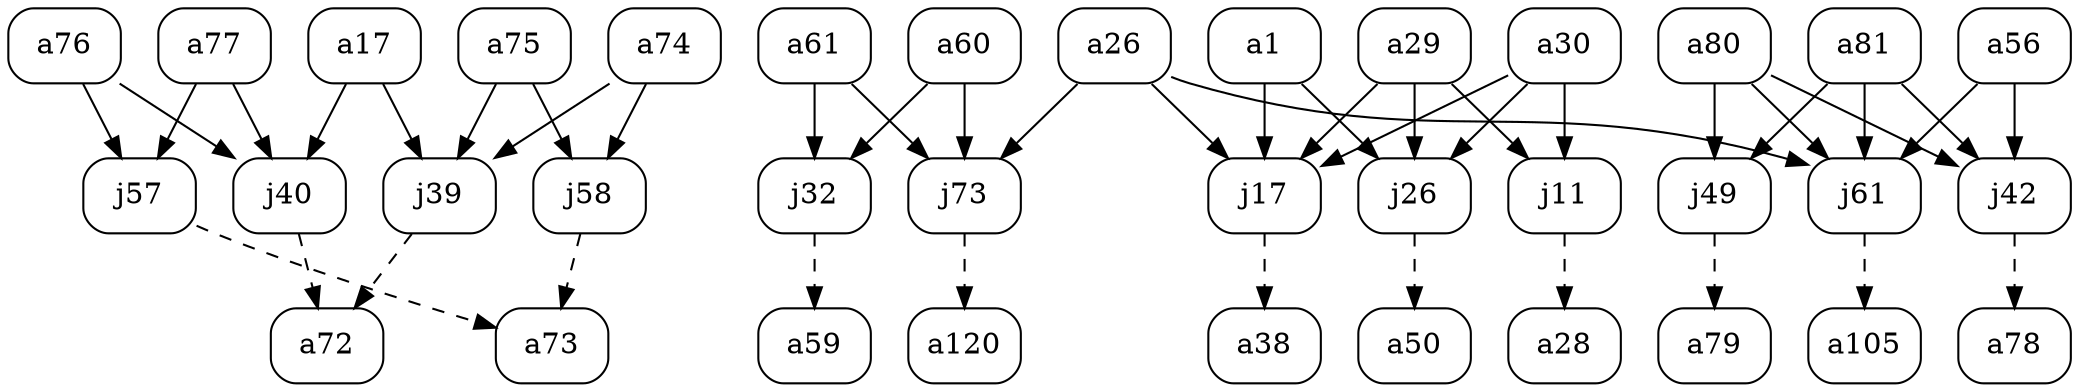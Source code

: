 digraph G {
node [style=rounded];
  a76 [shape=box] ;
  a77 [shape=box] ;
  a61 [shape=box] ;
  a74 [shape=box] ;
  a75 [shape=box] ;
  a60 [shape=box] ;
  a30 [shape=box] ;
  a26 [shape=box] ;
  a17 [shape=box] ;
  a80 [shape=box] ;
  a1 [shape=box] ;
  a81 [shape=box] ;
  a29 [shape=box] ;
  a56 [shape=box] ;
  a72 [shape=box] ;
  a73 [shape=box] ;
  a78 [shape=box] ;
  a79 [shape=box] ;
  a28 [shape=box] ;
  a50 [shape=box] ;
  a120 [shape=box] ;
  a105 [shape=box] ;
  a59 [shape=box] ;
  a38 [shape=box] ;
  j40 [shape=box] ;
  j17 [shape=box] ;
  j58 [shape=box] ;
  j39 [shape=box] ;
  j57 [shape=box] ;
  j49 [shape=box] ;
  j11 [shape=box] ;
  j73 [shape=box] ;
  j26 [shape=box] ;
  j32 [shape=box] ;
  j61 [shape=box] ;
  j42 [shape=box] ;
  a76 -> j40;
  a76 -> j57;
  a77 -> j40;
  a77 -> j57;
  a61 -> j73;
  a61 -> j32;
  a74 -> j58;
  a74 -> j39;
  a75 -> j58;
  a75 -> j39;
  a60 -> j73;
  a60 -> j32;
  a30 -> j17;
  a30 -> j11;
  a30 -> j26;
  a26 -> j17;
  a26 -> j73;
  a26 -> j61;
  a17 -> j40;
  a17 -> j39;
  a80 -> j49;
  a80 -> j61;
  a80 -> j42;
  a1 -> j17;
  a1 -> j26;
  a81 -> j49;
  a81 -> j61;
  a81 -> j42;
  a29 -> j17;
  a29 -> j11;
  a29 -> j26;
  a56 -> j61;
  a56 -> j42;
  j40 -> a72 [style=dashed];
  j39 -> a72 [style=dashed];
  j58 -> a73 [style=dashed];
  j57 -> a73 [style=dashed];
  j42 -> a78 [style=dashed];
  j49 -> a79 [style=dashed];
  j11 -> a28 [style=dashed];
  j26 -> a50 [style=dashed];
  j73 -> a120 [style=dashed];
  j61 -> a105 [style=dashed];
  j32 -> a59 [style=dashed];
  j17 -> a38 [style=dashed];
}
